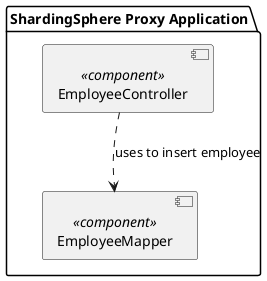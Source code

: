 @startuml
package "ShardingSphere Proxy Application" {
  [EmployeeController] <<component>> as WebTier
  [EmployeeMapper] <<component>> as DataAccessTier
}
WebTier ..> DataAccessTier : uses to insert employee
@enduml
